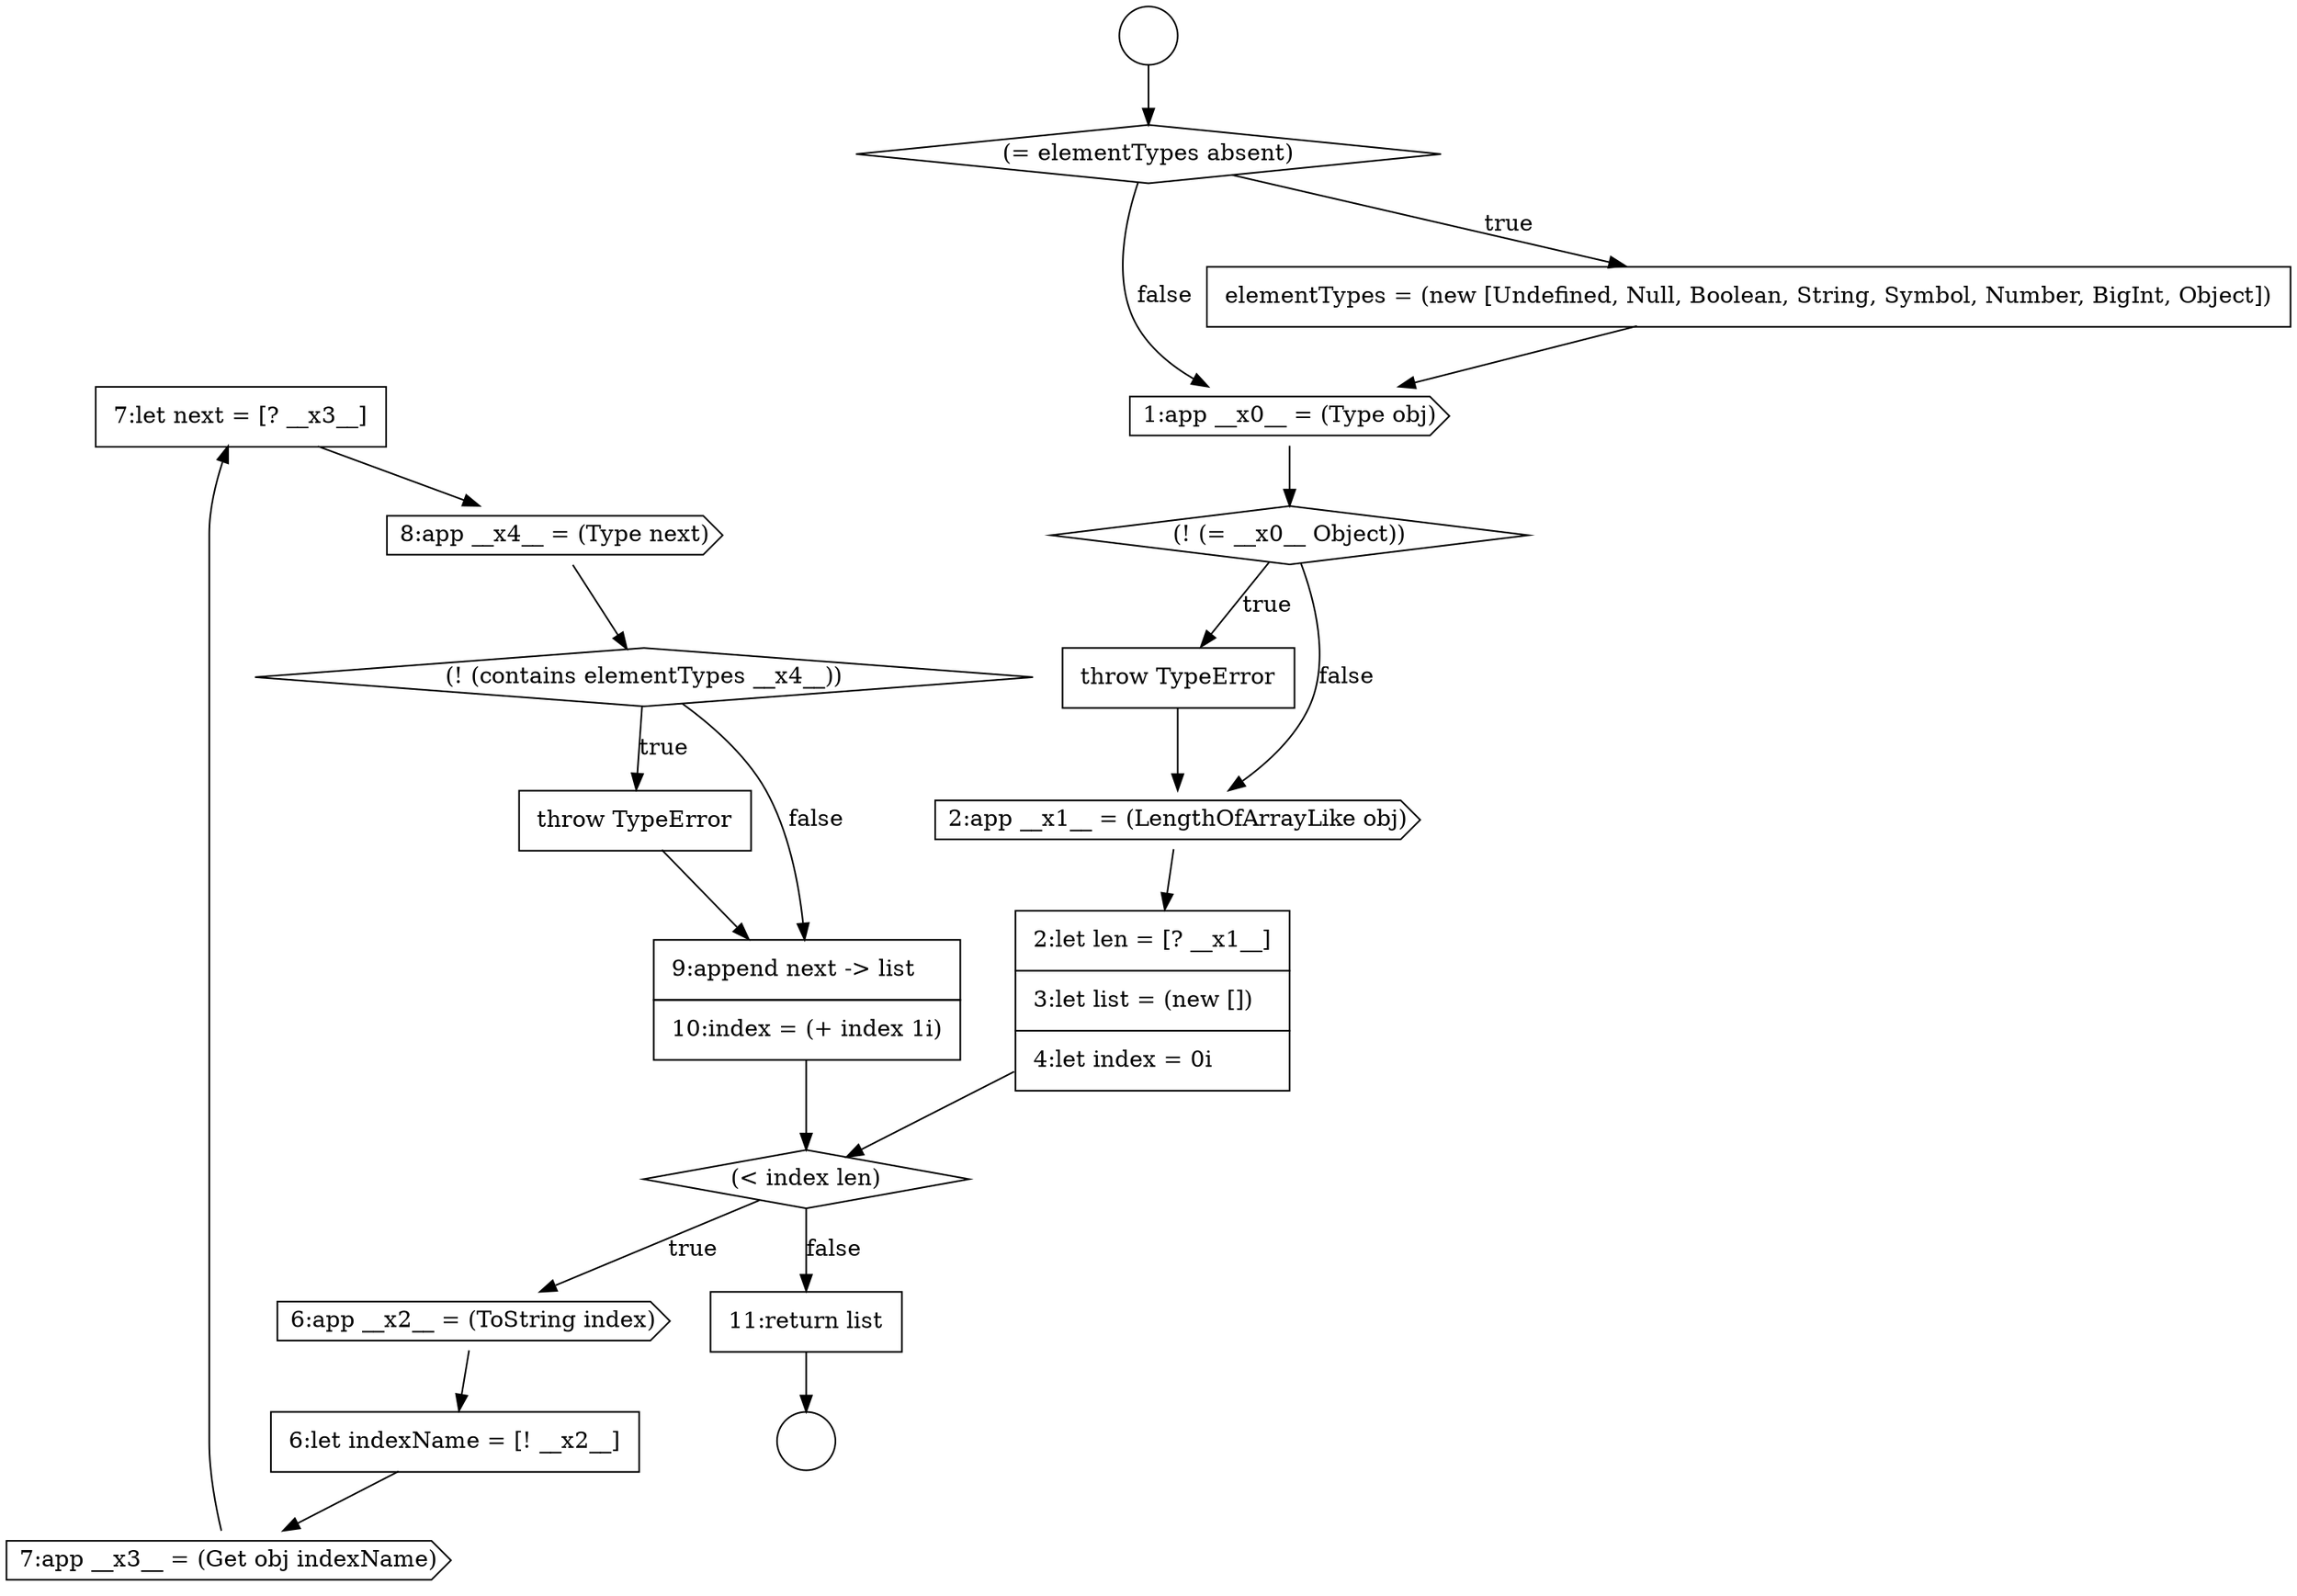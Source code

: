 digraph {
  node1269 [shape=none, margin=0, label=<<font color="black">
    <table border="0" cellborder="1" cellspacing="0" cellpadding="10">
      <tr><td align="left">7:let next = [? __x3__]</td></tr>
    </table>
  </font>> color="black" fillcolor="white" style=filled]
  node1260 [shape=cds, label=<<font color="black">1:app __x0__ = (Type obj)</font>> color="black" fillcolor="white" style=filled]
  node1265 [shape=diamond, label=<<font color="black">(&lt; index len)</font>> color="black" fillcolor="white" style=filled]
  node1264 [shape=none, margin=0, label=<<font color="black">
    <table border="0" cellborder="1" cellspacing="0" cellpadding="10">
      <tr><td align="left">2:let len = [? __x1__]</td></tr>
      <tr><td align="left">3:let list = (new [])</td></tr>
      <tr><td align="left">4:let index = 0i</td></tr>
    </table>
  </font>> color="black" fillcolor="white" style=filled]
  node1274 [shape=none, margin=0, label=<<font color="black">
    <table border="0" cellborder="1" cellspacing="0" cellpadding="10">
      <tr><td align="left">11:return list</td></tr>
    </table>
  </font>> color="black" fillcolor="white" style=filled]
  node1273 [shape=none, margin=0, label=<<font color="black">
    <table border="0" cellborder="1" cellspacing="0" cellpadding="10">
      <tr><td align="left">9:append next -&gt; list</td></tr>
      <tr><td align="left">10:index = (+ index 1i)</td></tr>
    </table>
  </font>> color="black" fillcolor="white" style=filled]
  node1256 [shape=circle label=" " color="black" fillcolor="white" style=filled]
  node1267 [shape=none, margin=0, label=<<font color="black">
    <table border="0" cellborder="1" cellspacing="0" cellpadding="10">
      <tr><td align="left">6:let indexName = [! __x2__]</td></tr>
    </table>
  </font>> color="black" fillcolor="white" style=filled]
  node1262 [shape=none, margin=0, label=<<font color="black">
    <table border="0" cellborder="1" cellspacing="0" cellpadding="10">
      <tr><td align="left">throw TypeError</td></tr>
    </table>
  </font>> color="black" fillcolor="white" style=filled]
  node1270 [shape=cds, label=<<font color="black">8:app __x4__ = (Type next)</font>> color="black" fillcolor="white" style=filled]
  node1259 [shape=none, margin=0, label=<<font color="black">
    <table border="0" cellborder="1" cellspacing="0" cellpadding="10">
      <tr><td align="left">elementTypes = (new [Undefined, Null, Boolean, String, Symbol, Number, BigInt, Object])</td></tr>
    </table>
  </font>> color="black" fillcolor="white" style=filled]
  node1263 [shape=cds, label=<<font color="black">2:app __x1__ = (LengthOfArrayLike obj)</font>> color="black" fillcolor="white" style=filled]
  node1266 [shape=cds, label=<<font color="black">6:app __x2__ = (ToString index)</font>> color="black" fillcolor="white" style=filled]
  node1271 [shape=diamond, label=<<font color="black">(! (contains elementTypes __x4__))</font>> color="black" fillcolor="white" style=filled]
  node1258 [shape=diamond, label=<<font color="black">(= elementTypes absent)</font>> color="black" fillcolor="white" style=filled]
  node1257 [shape=circle label=" " color="black" fillcolor="white" style=filled]
  node1272 [shape=none, margin=0, label=<<font color="black">
    <table border="0" cellborder="1" cellspacing="0" cellpadding="10">
      <tr><td align="left">throw TypeError</td></tr>
    </table>
  </font>> color="black" fillcolor="white" style=filled]
  node1261 [shape=diamond, label=<<font color="black">(! (= __x0__ Object))</font>> color="black" fillcolor="white" style=filled]
  node1268 [shape=cds, label=<<font color="black">7:app __x3__ = (Get obj indexName)</font>> color="black" fillcolor="white" style=filled]
  node1261 -> node1262 [label=<<font color="black">true</font>> color="black"]
  node1261 -> node1263 [label=<<font color="black">false</font>> color="black"]
  node1267 -> node1268 [ color="black"]
  node1273 -> node1265 [ color="black"]
  node1263 -> node1264 [ color="black"]
  node1256 -> node1258 [ color="black"]
  node1268 -> node1269 [ color="black"]
  node1271 -> node1272 [label=<<font color="black">true</font>> color="black"]
  node1271 -> node1273 [label=<<font color="black">false</font>> color="black"]
  node1259 -> node1260 [ color="black"]
  node1274 -> node1257 [ color="black"]
  node1266 -> node1267 [ color="black"]
  node1265 -> node1266 [label=<<font color="black">true</font>> color="black"]
  node1265 -> node1274 [label=<<font color="black">false</font>> color="black"]
  node1258 -> node1259 [label=<<font color="black">true</font>> color="black"]
  node1258 -> node1260 [label=<<font color="black">false</font>> color="black"]
  node1262 -> node1263 [ color="black"]
  node1270 -> node1271 [ color="black"]
  node1272 -> node1273 [ color="black"]
  node1269 -> node1270 [ color="black"]
  node1260 -> node1261 [ color="black"]
  node1264 -> node1265 [ color="black"]
}
